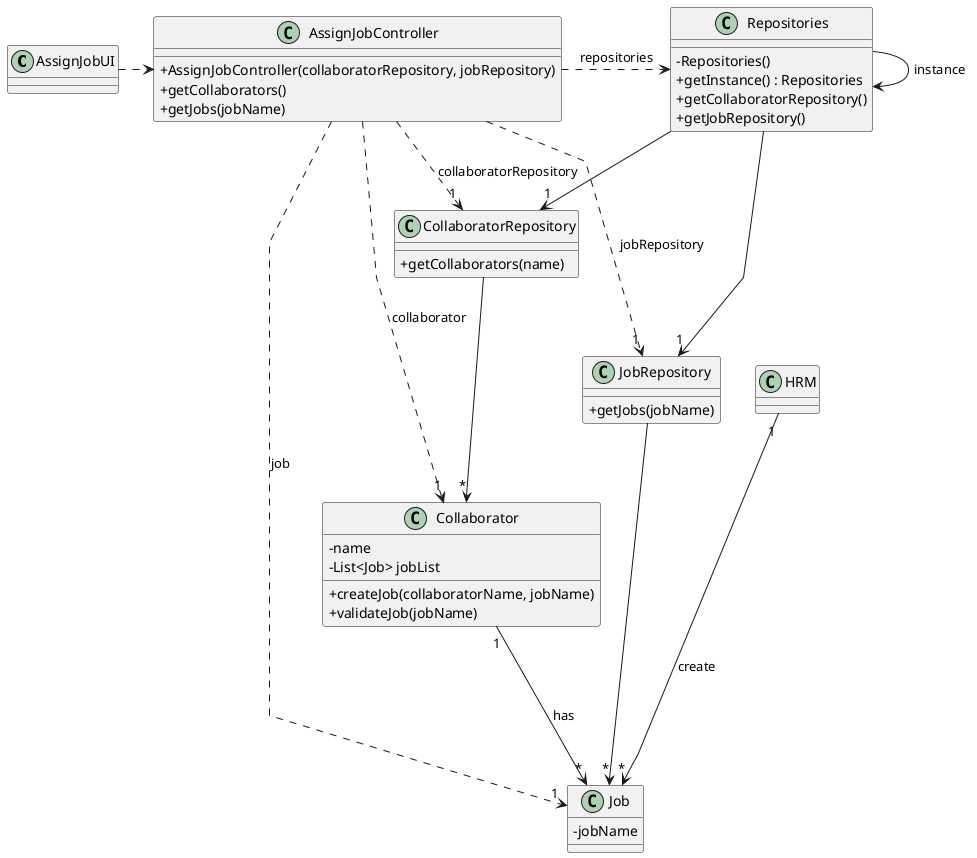 @startuml
'skinparam monochrome true
skinparam packageStyle rectangle
skinparam shadowing false
skinparam linetype polyline
'skinparam linetype orto

skinparam classAttributeIconSize 0

'left to right direction

class AssignJobUI{
}


class AssignJobController{
    + AssignJobController(collaboratorRepository, jobRepository)
    + getCollaborators()
    + getJobs(jobName)
 }

class Repositories {
    - Repositories()
    + getInstance() : Repositories
    + getCollaboratorRepository()
    + getJobRepository()
}

class CollaboratorRepository {
    + getCollaborators(name)
}

class JobRepository {
    + getJobs(jobName)
}

class Job{
    - jobName
}

class Collaborator{
    - name
    - List<Job> jobList
    + createJob(collaboratorName, jobName)
    + validateJob(jobName)
}

class HRM{
}
AssignJobUI .> AssignJobController
AssignJobController .> Repositories : repositories
Repositories --> "1" JobRepository
Repositories --> "1" CollaboratorRepository
Repositories -> Repositories : instance

JobRepository --> "*" Job
CollaboratorRepository --> "*" Collaborator
HRM "1" ----> "*" Job : create
AssignJobController ....> "1" Collaborator : collaborator
AssignJobController ......> "1" Job : job
Collaborator "1" --> "*" Job : has
AssignJobController ..> "1" CollaboratorRepository : collaboratorRepository
AssignJobController ...> "1" JobRepository : jobRepository

@enduml